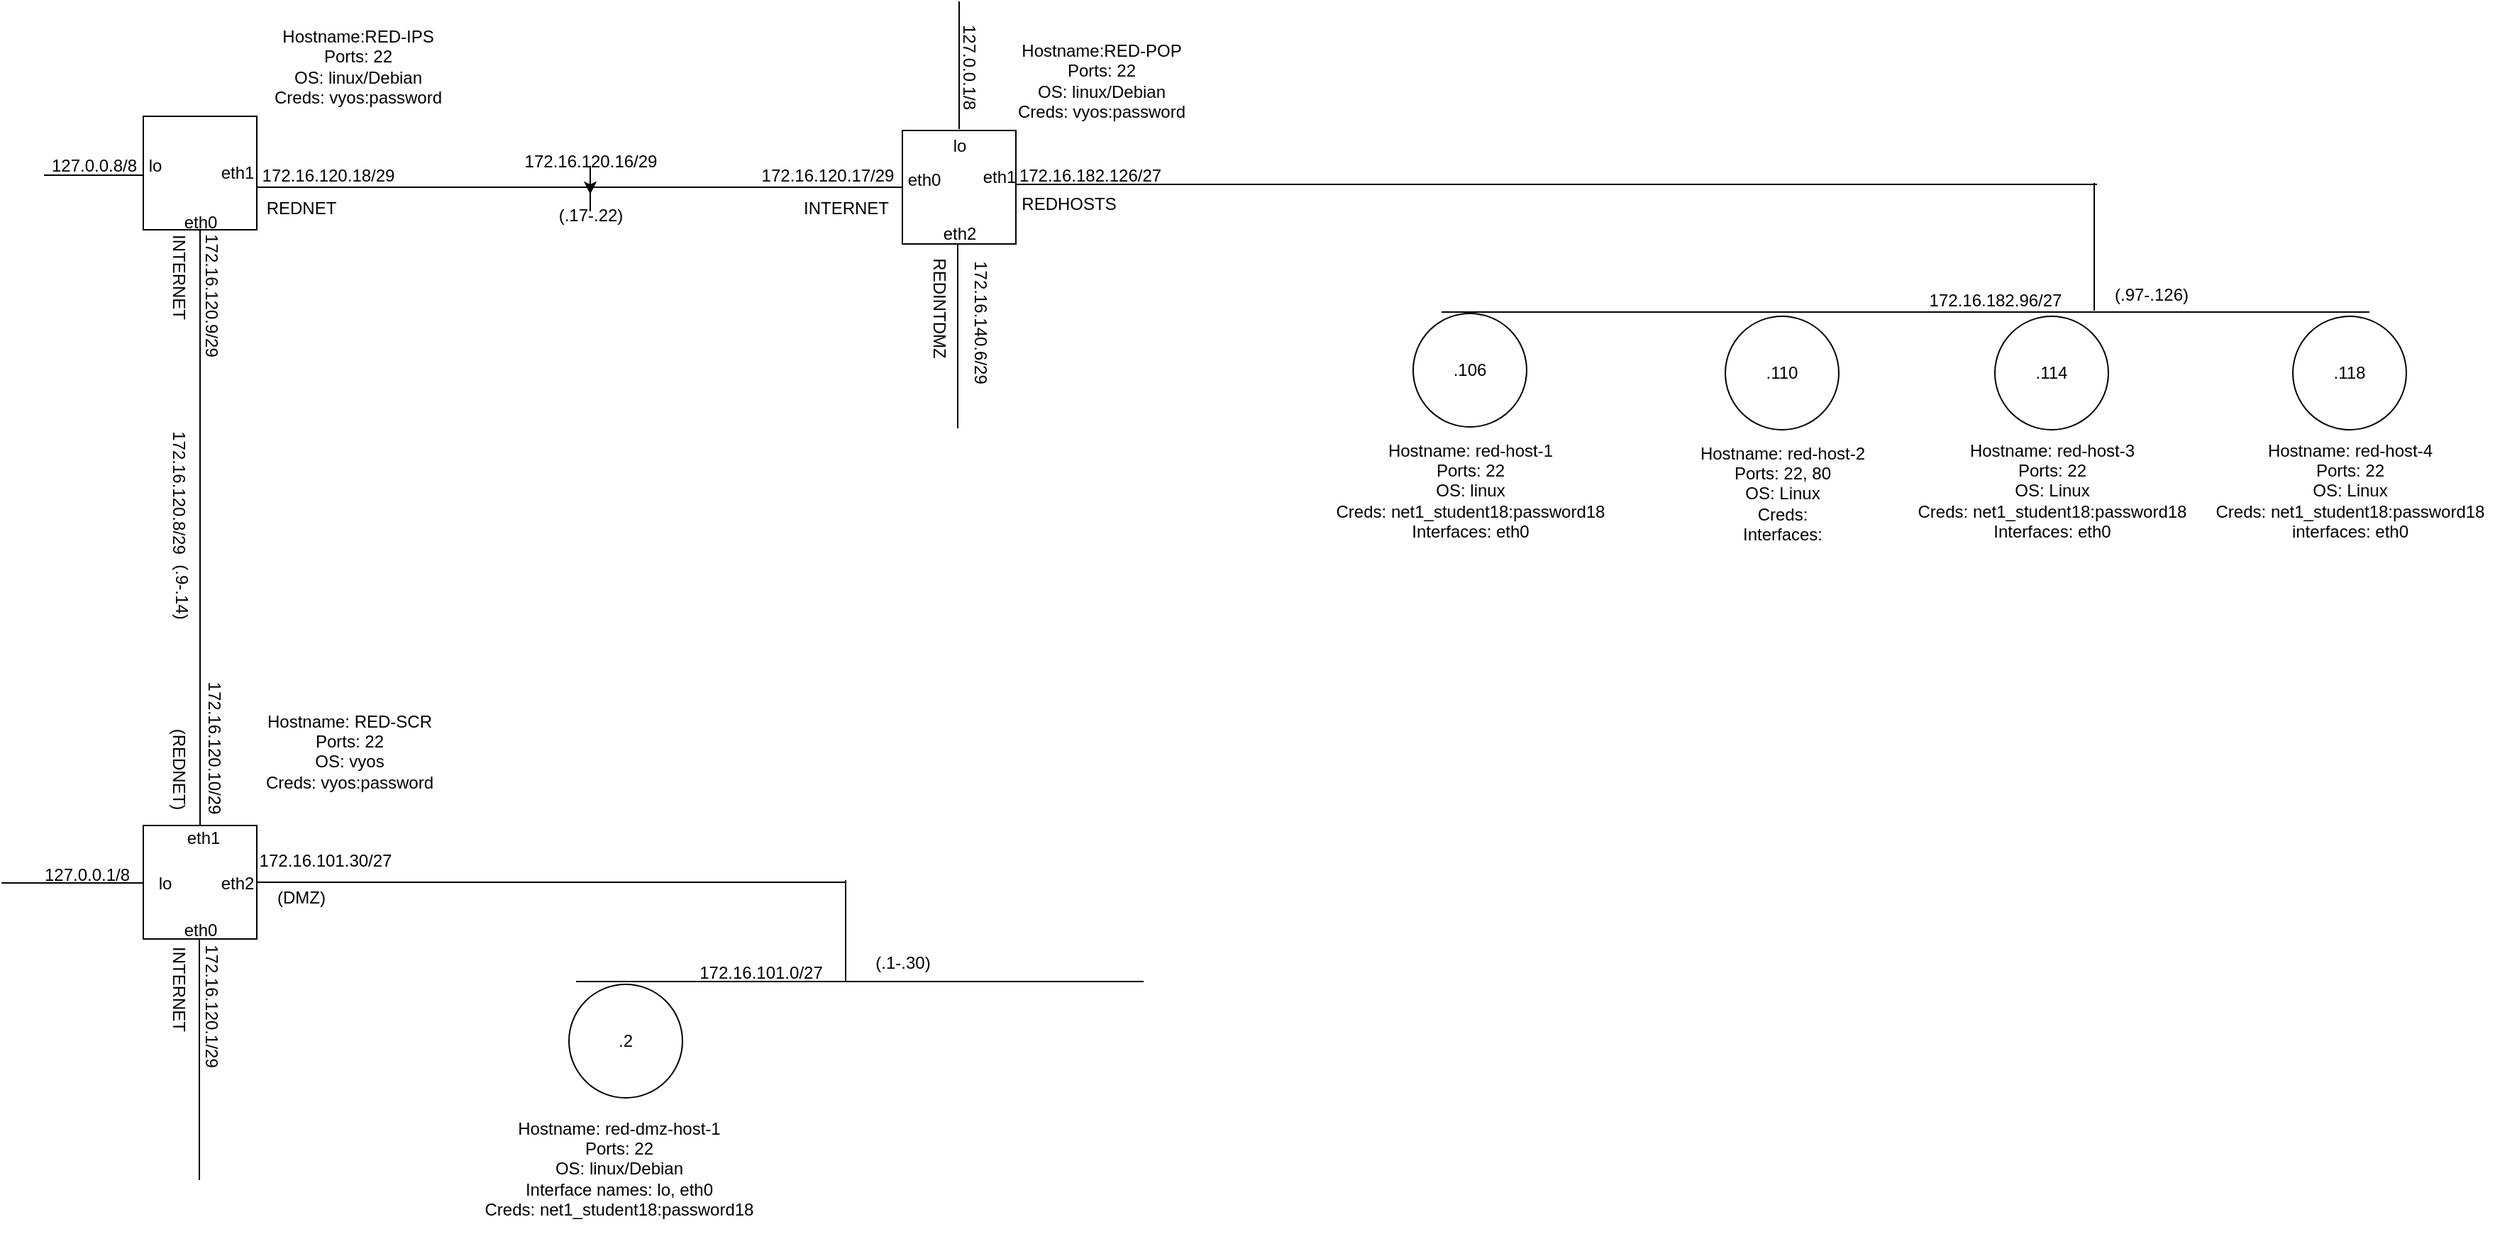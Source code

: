 <mxfile version="25.0.3">
  <diagram name="Page-1" id="EmWJjg_4pRdYNwxKdGju">
    <mxGraphModel dx="1762" dy="1195" grid="1" gridSize="10" guides="1" tooltips="1" connect="1" arrows="1" fold="1" page="0" pageScale="1" pageWidth="850" pageHeight="1100" math="0" shadow="0">
      <root>
        <mxCell id="0" />
        <mxCell id="1" parent="0" />
        <mxCell id="wwc7W0PknIxv3wh95yBr-6" value=".2" style="ellipse;whiteSpace=wrap;html=1;aspect=fixed;" vertex="1" parent="1">
          <mxGeometry x="385" y="562" width="80" height="80" as="geometry" />
        </mxCell>
        <mxCell id="wwc7W0PknIxv3wh95yBr-21" value="&lt;div&gt;Hostname: red-dmz-host-1&lt;br&gt;&lt;/div&gt;&lt;div&gt;Ports: 22&lt;br&gt;&lt;/div&gt;&lt;div&gt;OS: linux/Debian&lt;br&gt;&lt;/div&gt;&lt;div&gt;Interface names: lo, eth0&lt;br&gt;&lt;/div&gt;&lt;div&gt;Creds: net1_student18:password18&lt;br&gt;&lt;/div&gt;" style="text;html=1;align=center;verticalAlign=middle;resizable=0;points=[];autosize=1;strokeColor=none;fillColor=none;" vertex="1" parent="1">
          <mxGeometry x="315" y="647" width="210" height="90" as="geometry" />
        </mxCell>
        <mxCell id="wwc7W0PknIxv3wh95yBr-31" value="" style="whiteSpace=wrap;html=1;aspect=fixed;" vertex="1" parent="1">
          <mxGeometry x="85" y="450" width="80" height="80" as="geometry" />
        </mxCell>
        <mxCell id="wwc7W0PknIxv3wh95yBr-32" value="172.16.120.1/29" style="text;html=1;align=center;verticalAlign=middle;resizable=0;points=[];autosize=1;strokeColor=none;fillColor=none;rotation=90;" vertex="1" parent="1">
          <mxGeometry x="78" y="562" width="110" height="30" as="geometry" />
        </mxCell>
        <mxCell id="wwc7W0PknIxv3wh95yBr-37" value="eth0" style="text;html=1;align=center;verticalAlign=middle;resizable=0;points=[];autosize=1;strokeColor=none;fillColor=none;" vertex="1" parent="1">
          <mxGeometry x="100" y="509" width="50" height="30" as="geometry" />
        </mxCell>
        <mxCell id="wwc7W0PknIxv3wh95yBr-38" value="eth1" style="text;html=1;align=center;verticalAlign=middle;resizable=0;points=[];autosize=1;strokeColor=none;fillColor=none;" vertex="1" parent="1">
          <mxGeometry x="102" y="444" width="50" height="30" as="geometry" />
        </mxCell>
        <mxCell id="wwc7W0PknIxv3wh95yBr-39" value="172.16.120.10/29" style="text;html=1;align=center;verticalAlign=middle;resizable=0;points=[];autosize=1;strokeColor=none;fillColor=none;rotation=90;" vertex="1" parent="1">
          <mxGeometry x="75" y="380" width="120" height="30" as="geometry" />
        </mxCell>
        <mxCell id="wwc7W0PknIxv3wh95yBr-40" value="eth2" style="text;html=1;align=center;verticalAlign=middle;resizable=0;points=[];autosize=1;strokeColor=none;fillColor=none;" vertex="1" parent="1">
          <mxGeometry x="126" y="476" width="50" height="30" as="geometry" />
        </mxCell>
        <mxCell id="wwc7W0PknIxv3wh95yBr-41" value="172.16.101.30/27" style="text;html=1;align=center;verticalAlign=middle;resizable=0;points=[];autosize=1;strokeColor=none;fillColor=none;" vertex="1" parent="1">
          <mxGeometry x="153" y="460" width="120" height="30" as="geometry" />
        </mxCell>
        <mxCell id="wwc7W0PknIxv3wh95yBr-43" value="" style="endArrow=none;html=1;rounded=0;" edge="1" parent="1">
          <mxGeometry width="50" height="50" relative="1" as="geometry">
            <mxPoint x="165" y="490" as="sourcePoint" />
            <mxPoint x="580" y="490" as="targetPoint" />
          </mxGeometry>
        </mxCell>
        <mxCell id="wwc7W0PknIxv3wh95yBr-44" value="" style="endArrow=none;html=1;rounded=0;" edge="1" parent="1">
          <mxGeometry width="50" height="50" relative="1" as="geometry">
            <mxPoint x="125" y="450" as="sourcePoint" />
            <mxPoint x="125" y="30" as="targetPoint" />
          </mxGeometry>
        </mxCell>
        <mxCell id="wwc7W0PknIxv3wh95yBr-46" value="" style="endArrow=none;html=1;rounded=0;" edge="1" parent="1">
          <mxGeometry width="50" height="50" relative="1" as="geometry">
            <mxPoint x="124.5" y="700" as="sourcePoint" />
            <mxPoint x="124.5" y="530" as="targetPoint" />
          </mxGeometry>
        </mxCell>
        <mxCell id="wwc7W0PknIxv3wh95yBr-47" value="" style="endArrow=none;html=1;rounded=0;" edge="1" parent="1">
          <mxGeometry width="50" height="50" relative="1" as="geometry">
            <mxPoint x="-15" y="490.5" as="sourcePoint" />
            <mxPoint x="85" y="490.5" as="targetPoint" />
          </mxGeometry>
        </mxCell>
        <mxCell id="wwc7W0PknIxv3wh95yBr-48" value="lo" style="text;html=1;align=center;verticalAlign=middle;resizable=0;points=[];autosize=1;strokeColor=none;fillColor=none;" vertex="1" parent="1">
          <mxGeometry x="85" y="476" width="30" height="30" as="geometry" />
        </mxCell>
        <mxCell id="wwc7W0PknIxv3wh95yBr-49" value="127.0.0.1/8" style="text;html=1;align=center;verticalAlign=middle;resizable=0;points=[];autosize=1;strokeColor=none;fillColor=none;" vertex="1" parent="1">
          <mxGeometry x="5" y="470" width="80" height="30" as="geometry" />
        </mxCell>
        <mxCell id="wwc7W0PknIxv3wh95yBr-50" value="(DMZ)" style="text;html=1;align=center;verticalAlign=middle;resizable=0;points=[];autosize=1;strokeColor=none;fillColor=none;" vertex="1" parent="1">
          <mxGeometry x="166" y="486" width="60" height="30" as="geometry" />
        </mxCell>
        <mxCell id="wwc7W0PknIxv3wh95yBr-51" value="(REDNET)" style="text;html=1;align=center;verticalAlign=middle;resizable=0;points=[];autosize=1;strokeColor=none;fillColor=none;rotation=90;" vertex="1" parent="1">
          <mxGeometry x="70" y="395" width="80" height="30" as="geometry" />
        </mxCell>
        <mxCell id="wwc7W0PknIxv3wh95yBr-52" value="INTERNET" style="text;html=1;align=center;verticalAlign=middle;resizable=0;points=[];autosize=1;strokeColor=none;fillColor=none;rotation=90;" vertex="1" parent="1">
          <mxGeometry x="70" y="550" width="80" height="30" as="geometry" />
        </mxCell>
        <mxCell id="wwc7W0PknIxv3wh95yBr-53" value="" style="endArrow=none;html=1;rounded=0;" edge="1" parent="1">
          <mxGeometry width="50" height="50" relative="1" as="geometry">
            <mxPoint x="580" y="559.5" as="sourcePoint" />
            <mxPoint x="580" y="488.5" as="targetPoint" />
            <Array as="points">
              <mxPoint x="580" y="529.5" />
            </Array>
          </mxGeometry>
        </mxCell>
        <mxCell id="wwc7W0PknIxv3wh95yBr-54" value="" style="endArrow=none;html=1;rounded=0;" edge="1" parent="1">
          <mxGeometry width="50" height="50" relative="1" as="geometry">
            <mxPoint x="390" y="560" as="sourcePoint" />
            <mxPoint x="790" y="560" as="targetPoint" />
          </mxGeometry>
        </mxCell>
        <mxCell id="wwc7W0PknIxv3wh95yBr-55" value="172.16.101.0/27" style="text;html=1;align=center;verticalAlign=middle;resizable=0;points=[];autosize=1;strokeColor=none;fillColor=none;" vertex="1" parent="1">
          <mxGeometry x="465" y="539" width="110" height="30" as="geometry" />
        </mxCell>
        <mxCell id="wwc7W0PknIxv3wh95yBr-56" value="(.1-.30)" style="text;html=1;align=center;verticalAlign=middle;resizable=0;points=[];autosize=1;strokeColor=none;fillColor=none;" vertex="1" parent="1">
          <mxGeometry x="590" y="532" width="60" height="30" as="geometry" />
        </mxCell>
        <mxCell id="wwc7W0PknIxv3wh95yBr-57" value="&lt;div&gt;Hostname: RED-SCR&lt;/div&gt;&lt;div&gt;Ports: 22&lt;/div&gt;&lt;div&gt;OS: vyos&lt;br&gt;&lt;/div&gt;&lt;div&gt;Creds: vyos:password&lt;br&gt;&lt;/div&gt;&lt;div&gt;&lt;br&gt;&lt;/div&gt;" style="text;html=1;align=center;verticalAlign=middle;resizable=0;points=[];autosize=1;strokeColor=none;fillColor=none;" vertex="1" parent="1">
          <mxGeometry x="160" y="360" width="140" height="90" as="geometry" />
        </mxCell>
        <mxCell id="wwc7W0PknIxv3wh95yBr-60" value="172.16.120.8/29" style="text;html=1;align=center;verticalAlign=middle;resizable=0;points=[];autosize=1;strokeColor=none;fillColor=none;rotation=90;" vertex="1" parent="1">
          <mxGeometry x="55" y="200" width="110" height="30" as="geometry" />
        </mxCell>
        <mxCell id="wwc7W0PknIxv3wh95yBr-61" value="(.9-.14)" style="text;html=1;align=center;verticalAlign=middle;resizable=0;points=[];autosize=1;strokeColor=none;fillColor=none;rotation=90;" vertex="1" parent="1">
          <mxGeometry x="82" y="270" width="60" height="30" as="geometry" />
        </mxCell>
        <mxCell id="wwc7W0PknIxv3wh95yBr-63" value="&lt;div&gt;Hostname:RED-IPS&lt;br&gt;&lt;/div&gt;&lt;div&gt;Ports: 22&lt;br&gt;&lt;/div&gt;&lt;div&gt;OS: linux/Debian&lt;br&gt;&lt;/div&gt;&lt;div&gt;Creds: vyos:password&lt;/div&gt;" style="text;html=1;align=center;verticalAlign=middle;resizable=0;points=[];autosize=1;strokeColor=none;fillColor=none;rotation=0;" vertex="1" parent="1">
          <mxGeometry x="166" y="-120" width="140" height="70" as="geometry" />
        </mxCell>
        <mxCell id="wwc7W0PknIxv3wh95yBr-64" value="" style="whiteSpace=wrap;html=1;aspect=fixed;" vertex="1" parent="1">
          <mxGeometry x="85" y="-50" width="80" height="80" as="geometry" />
        </mxCell>
        <mxCell id="wwc7W0PknIxv3wh95yBr-65" value="172.16.120.9/29" style="text;html=1;align=center;verticalAlign=middle;resizable=0;points=[];autosize=1;strokeColor=none;fillColor=none;rotation=90;" vertex="1" parent="1">
          <mxGeometry x="78" y="61" width="110" height="30" as="geometry" />
        </mxCell>
        <mxCell id="wwc7W0PknIxv3wh95yBr-66" value="eth0" style="text;html=1;align=center;verticalAlign=middle;resizable=0;points=[];autosize=1;strokeColor=none;fillColor=none;" vertex="1" parent="1">
          <mxGeometry x="100" y="10" width="50" height="30" as="geometry" />
        </mxCell>
        <mxCell id="wwc7W0PknIxv3wh95yBr-67" value="eth1" style="text;html=1;align=center;verticalAlign=middle;resizable=0;points=[];autosize=1;strokeColor=none;fillColor=none;" vertex="1" parent="1">
          <mxGeometry x="126" y="-25" width="50" height="30" as="geometry" />
        </mxCell>
        <mxCell id="wwc7W0PknIxv3wh95yBr-68" value="" style="endArrow=none;html=1;rounded=0;" edge="1" parent="1">
          <mxGeometry width="50" height="50" relative="1" as="geometry">
            <mxPoint x="165" as="sourcePoint" />
            <mxPoint x="620" as="targetPoint" />
          </mxGeometry>
        </mxCell>
        <mxCell id="wwc7W0PknIxv3wh95yBr-69" value="172.16.120.18/29" style="text;html=1;align=center;verticalAlign=middle;resizable=0;points=[];autosize=1;strokeColor=none;fillColor=none;" vertex="1" parent="1">
          <mxGeometry x="155" y="-23" width="120" height="30" as="geometry" />
        </mxCell>
        <mxCell id="wwc7W0PknIxv3wh95yBr-70" value="INTERNET" style="text;html=1;align=center;verticalAlign=middle;resizable=0;points=[];autosize=1;strokeColor=none;fillColor=none;rotation=90;" vertex="1" parent="1">
          <mxGeometry x="70" y="48" width="80" height="30" as="geometry" />
        </mxCell>
        <mxCell id="wwc7W0PknIxv3wh95yBr-71" value="REDNET" style="text;html=1;align=center;verticalAlign=middle;resizable=0;points=[];autosize=1;strokeColor=none;fillColor=none;" vertex="1" parent="1">
          <mxGeometry x="161" width="70" height="30" as="geometry" />
        </mxCell>
        <mxCell id="wwc7W0PknIxv3wh95yBr-72" value="lo" style="text;html=1;align=center;verticalAlign=middle;resizable=0;points=[];autosize=1;strokeColor=none;fillColor=none;" vertex="1" parent="1">
          <mxGeometry x="78" y="-30" width="30" height="30" as="geometry" />
        </mxCell>
        <mxCell id="wwc7W0PknIxv3wh95yBr-73" value="" style="endArrow=none;html=1;rounded=0;" edge="1" parent="1">
          <mxGeometry width="50" height="50" relative="1" as="geometry">
            <mxPoint x="15" y="-8.5" as="sourcePoint" />
            <mxPoint x="85" y="-8.5" as="targetPoint" />
          </mxGeometry>
        </mxCell>
        <mxCell id="wwc7W0PknIxv3wh95yBr-74" value="127.0.0.8/8" style="text;html=1;align=center;verticalAlign=middle;resizable=0;points=[];autosize=1;strokeColor=none;fillColor=none;" vertex="1" parent="1">
          <mxGeometry x="10" y="-30" width="80" height="30" as="geometry" />
        </mxCell>
        <mxCell id="wwc7W0PknIxv3wh95yBr-75" value="172.16.120.17/29" style="text;html=1;align=center;verticalAlign=middle;resizable=0;points=[];autosize=1;strokeColor=none;fillColor=none;" vertex="1" parent="1">
          <mxGeometry x="507" y="-23" width="120" height="30" as="geometry" />
        </mxCell>
        <mxCell id="wwc7W0PknIxv3wh95yBr-77" value="" style="whiteSpace=wrap;html=1;aspect=fixed;" vertex="1" parent="1">
          <mxGeometry x="620" y="-40" width="80" height="80" as="geometry" />
        </mxCell>
        <mxCell id="wwc7W0PknIxv3wh95yBr-78" value="&lt;div&gt;Hostname:RED-POP&lt;br&gt;&lt;/div&gt;&lt;div&gt;Ports: 22&lt;br&gt;&lt;/div&gt;&lt;div&gt;OS: linux/Debian&lt;br&gt;&lt;/div&gt;&lt;div&gt;Creds: vyos:password&lt;/div&gt;" style="text;html=1;align=center;verticalAlign=middle;resizable=0;points=[];autosize=1;strokeColor=none;fillColor=none;rotation=0;" vertex="1" parent="1">
          <mxGeometry x="690" y="-110" width="140" height="70" as="geometry" />
        </mxCell>
        <mxCell id="wwc7W0PknIxv3wh95yBr-79" value="eth0" style="text;html=1;align=center;verticalAlign=middle;resizable=0;points=[];autosize=1;strokeColor=none;fillColor=none;" vertex="1" parent="1">
          <mxGeometry x="610" y="-20" width="50" height="30" as="geometry" />
        </mxCell>
        <mxCell id="wwc7W0PknIxv3wh95yBr-80" value="INTERNET" style="text;html=1;align=center;verticalAlign=middle;resizable=0;points=[];autosize=1;strokeColor=none;fillColor=none;" vertex="1" parent="1">
          <mxGeometry x="540" width="80" height="30" as="geometry" />
        </mxCell>
        <mxCell id="wwc7W0PknIxv3wh95yBr-81" value="eth1" style="text;html=1;align=center;verticalAlign=middle;resizable=0;points=[];autosize=1;strokeColor=none;fillColor=none;" vertex="1" parent="1">
          <mxGeometry x="663" y="-22" width="50" height="30" as="geometry" />
        </mxCell>
        <mxCell id="wwc7W0PknIxv3wh95yBr-82" value="eth2" style="text;html=1;align=center;verticalAlign=middle;resizable=0;points=[];autosize=1;strokeColor=none;fillColor=none;" vertex="1" parent="1">
          <mxGeometry x="635" y="18" width="50" height="30" as="geometry" />
        </mxCell>
        <mxCell id="wwc7W0PknIxv3wh95yBr-83" value="lo" style="text;html=1;align=center;verticalAlign=middle;resizable=0;points=[];autosize=1;strokeColor=none;fillColor=none;" vertex="1" parent="1">
          <mxGeometry x="645" y="-44" width="30" height="30" as="geometry" />
        </mxCell>
        <mxCell id="wwc7W0PknIxv3wh95yBr-84" value="" style="endArrow=none;html=1;rounded=0;" edge="1" parent="1">
          <mxGeometry width="50" height="50" relative="1" as="geometry">
            <mxPoint x="659" y="170" as="sourcePoint" />
            <mxPoint x="659" y="40" as="targetPoint" />
          </mxGeometry>
        </mxCell>
        <mxCell id="wwc7W0PknIxv3wh95yBr-85" value="" style="endArrow=none;html=1;rounded=0;" edge="1" parent="1">
          <mxGeometry width="50" height="50" relative="1" as="geometry">
            <mxPoint x="660" y="-41" as="sourcePoint" />
            <mxPoint x="660" y="-131" as="targetPoint" />
          </mxGeometry>
        </mxCell>
        <mxCell id="wwc7W0PknIxv3wh95yBr-87" value="127.0.0.1/8" style="text;html=1;align=center;verticalAlign=middle;resizable=0;points=[];autosize=1;strokeColor=none;fillColor=none;rotation=90;" vertex="1" parent="1">
          <mxGeometry x="627" y="-100" width="80" height="30" as="geometry" />
        </mxCell>
        <mxCell id="wwc7W0PknIxv3wh95yBr-88" value="" style="endArrow=none;html=1;rounded=0;" edge="1" parent="1">
          <mxGeometry width="50" height="50" relative="1" as="geometry">
            <mxPoint x="700" y="-2" as="sourcePoint" />
            <mxPoint x="1462" y="-2" as="targetPoint" />
          </mxGeometry>
        </mxCell>
        <mxCell id="wwc7W0PknIxv3wh95yBr-89" value="172.16.182.126/27" style="text;html=1;align=center;verticalAlign=middle;resizable=0;points=[];autosize=1;strokeColor=none;fillColor=none;" vertex="1" parent="1">
          <mxGeometry x="692" y="-23" width="120" height="30" as="geometry" />
        </mxCell>
        <mxCell id="wwc7W0PknIxv3wh95yBr-90" value="172.16.140.6/29" style="text;html=1;align=center;verticalAlign=middle;resizable=0;points=[];autosize=1;strokeColor=none;fillColor=none;rotation=90;" vertex="1" parent="1">
          <mxGeometry x="620" y="80" width="110" height="30" as="geometry" />
        </mxCell>
        <mxCell id="wwc7W0PknIxv3wh95yBr-91" value="REDHOSTS" style="text;html=1;align=center;verticalAlign=middle;resizable=0;points=[];autosize=1;strokeColor=none;fillColor=none;" vertex="1" parent="1">
          <mxGeometry x="692" y="-3" width="90" height="30" as="geometry" />
        </mxCell>
        <mxCell id="wwc7W0PknIxv3wh95yBr-92" value="REDINTDMZ" style="text;html=1;align=center;verticalAlign=middle;resizable=0;points=[];autosize=1;strokeColor=none;fillColor=none;rotation=90;" vertex="1" parent="1">
          <mxGeometry x="601" y="70" width="90" height="30" as="geometry" />
        </mxCell>
        <mxCell id="wwc7W0PknIxv3wh95yBr-93" value="172.16.182.96/27" style="text;html=1;align=center;verticalAlign=middle;resizable=0;points=[];autosize=1;strokeColor=none;fillColor=none;" vertex="1" parent="1">
          <mxGeometry x="1330" y="65" width="120" height="30" as="geometry" />
        </mxCell>
        <mxCell id="wwc7W0PknIxv3wh95yBr-94" value="" style="endArrow=none;html=1;rounded=0;" edge="1" parent="1">
          <mxGeometry width="50" height="50" relative="1" as="geometry">
            <mxPoint x="1460" y="87" as="sourcePoint" />
            <mxPoint x="1460" y="-3" as="targetPoint" />
          </mxGeometry>
        </mxCell>
        <mxCell id="wwc7W0PknIxv3wh95yBr-95" value="" style="endArrow=none;html=1;rounded=0;" edge="1" parent="1">
          <mxGeometry width="50" height="50" relative="1" as="geometry">
            <mxPoint x="1000" y="88" as="sourcePoint" />
            <mxPoint x="1654" y="88" as="targetPoint" />
          </mxGeometry>
        </mxCell>
        <mxCell id="wwc7W0PknIxv3wh95yBr-96" value="(.97-.126)" style="text;html=1;align=center;verticalAlign=middle;resizable=0;points=[];autosize=1;strokeColor=none;fillColor=none;" vertex="1" parent="1">
          <mxGeometry x="1460" y="61" width="80" height="30" as="geometry" />
        </mxCell>
        <mxCell id="wwc7W0PknIxv3wh95yBr-99" value="" style="edgeStyle=orthogonalEdgeStyle;rounded=0;orthogonalLoop=1;jettySize=auto;html=1;" edge="1" parent="1" source="wwc7W0PknIxv3wh95yBr-97" target="wwc7W0PknIxv3wh95yBr-98">
          <mxGeometry relative="1" as="geometry" />
        </mxCell>
        <mxCell id="wwc7W0PknIxv3wh95yBr-97" value="172.16.120.16/29" style="text;html=1;align=center;verticalAlign=middle;resizable=0;points=[];autosize=1;strokeColor=none;fillColor=none;" vertex="1" parent="1">
          <mxGeometry x="340" y="-33" width="120" height="30" as="geometry" />
        </mxCell>
        <mxCell id="wwc7W0PknIxv3wh95yBr-98" value="(.17-.22)" style="text;html=1;align=center;verticalAlign=middle;resizable=0;points=[];autosize=1;strokeColor=none;fillColor=none;" vertex="1" parent="1">
          <mxGeometry x="365" y="5" width="70" height="30" as="geometry" />
        </mxCell>
        <mxCell id="wwc7W0PknIxv3wh95yBr-100" value=".106" style="ellipse;whiteSpace=wrap;html=1;aspect=fixed;" vertex="1" parent="1">
          <mxGeometry x="980" y="89" width="80" height="80" as="geometry" />
        </mxCell>
        <mxCell id="wwc7W0PknIxv3wh95yBr-101" value=".110" style="ellipse;whiteSpace=wrap;html=1;aspect=fixed;" vertex="1" parent="1">
          <mxGeometry x="1200" y="91" width="80" height="80" as="geometry" />
        </mxCell>
        <mxCell id="wwc7W0PknIxv3wh95yBr-102" value=".114" style="ellipse;whiteSpace=wrap;html=1;aspect=fixed;" vertex="1" parent="1">
          <mxGeometry x="1390" y="91" width="80" height="80" as="geometry" />
        </mxCell>
        <mxCell id="wwc7W0PknIxv3wh95yBr-103" value=".118" style="ellipse;whiteSpace=wrap;html=1;aspect=fixed;" vertex="1" parent="1">
          <mxGeometry x="1600" y="91" width="80" height="80" as="geometry" />
        </mxCell>
        <mxCell id="wwc7W0PknIxv3wh95yBr-104" value="&lt;div&gt;Hostname: red-host-1&lt;br&gt;&lt;/div&gt;&lt;div&gt;Ports: 22&lt;br&gt;&lt;/div&gt;&lt;div&gt;OS: linux&lt;br&gt;&lt;/div&gt;&lt;div&gt;Creds: net1_student18:password18&lt;/div&gt;&lt;div&gt;Interfaces: eth0&lt;br&gt;&lt;/div&gt;" style="text;html=1;align=center;verticalAlign=middle;resizable=0;points=[];autosize=1;strokeColor=none;fillColor=none;rotation=0;" vertex="1" parent="1">
          <mxGeometry x="915" y="169" width="210" height="90" as="geometry" />
        </mxCell>
        <mxCell id="wwc7W0PknIxv3wh95yBr-108" value="&lt;div&gt;Hostname: red-host-2&lt;/div&gt;&lt;div&gt;Ports: 22, 80&lt;br&gt;&lt;/div&gt;&lt;div&gt;OS: Linux&lt;br&gt;&lt;/div&gt;&lt;div&gt;Creds:&lt;br&gt;&lt;/div&gt;&lt;div&gt;Interfaces: &lt;br&gt;&lt;/div&gt;" style="text;html=1;align=center;verticalAlign=middle;resizable=0;points=[];autosize=1;strokeColor=none;fillColor=none;rotation=0;" vertex="1" parent="1">
          <mxGeometry x="1170" y="171" width="140" height="90" as="geometry" />
        </mxCell>
        <mxCell id="wwc7W0PknIxv3wh95yBr-109" value="&lt;div&gt;Hostname: red-host-3&lt;br&gt;&lt;/div&gt;&lt;div&gt;Ports: 22 &lt;br&gt;&lt;/div&gt;&lt;div&gt;OS: Linux&lt;br&gt;&lt;/div&gt;&lt;div&gt;Creds: net1_student18:password18&lt;/div&gt;&lt;div&gt;Interfaces: eth0&lt;br&gt;&lt;/div&gt;" style="text;html=1;align=center;verticalAlign=middle;resizable=0;points=[];autosize=1;strokeColor=none;fillColor=none;rotation=0;" vertex="1" parent="1">
          <mxGeometry x="1325" y="169" width="210" height="90" as="geometry" />
        </mxCell>
        <mxCell id="wwc7W0PknIxv3wh95yBr-110" value="&lt;div&gt;Hostname: red-host-4&lt;br&gt;&lt;/div&gt;&lt;div&gt;Ports: 22&lt;br&gt;&lt;/div&gt;&lt;div&gt;OS: Linux&lt;br&gt;&lt;/div&gt;&lt;div&gt;Creds:&amp;nbsp;net1_student18:password18 &lt;/div&gt;&lt;div&gt;interfaces: eth0&lt;br&gt;&lt;/div&gt;" style="text;html=1;align=center;verticalAlign=middle;resizable=0;points=[];autosize=1;strokeColor=none;fillColor=none;rotation=0;" vertex="1" parent="1">
          <mxGeometry x="1535" y="169" width="210" height="90" as="geometry" />
        </mxCell>
      </root>
    </mxGraphModel>
  </diagram>
</mxfile>
